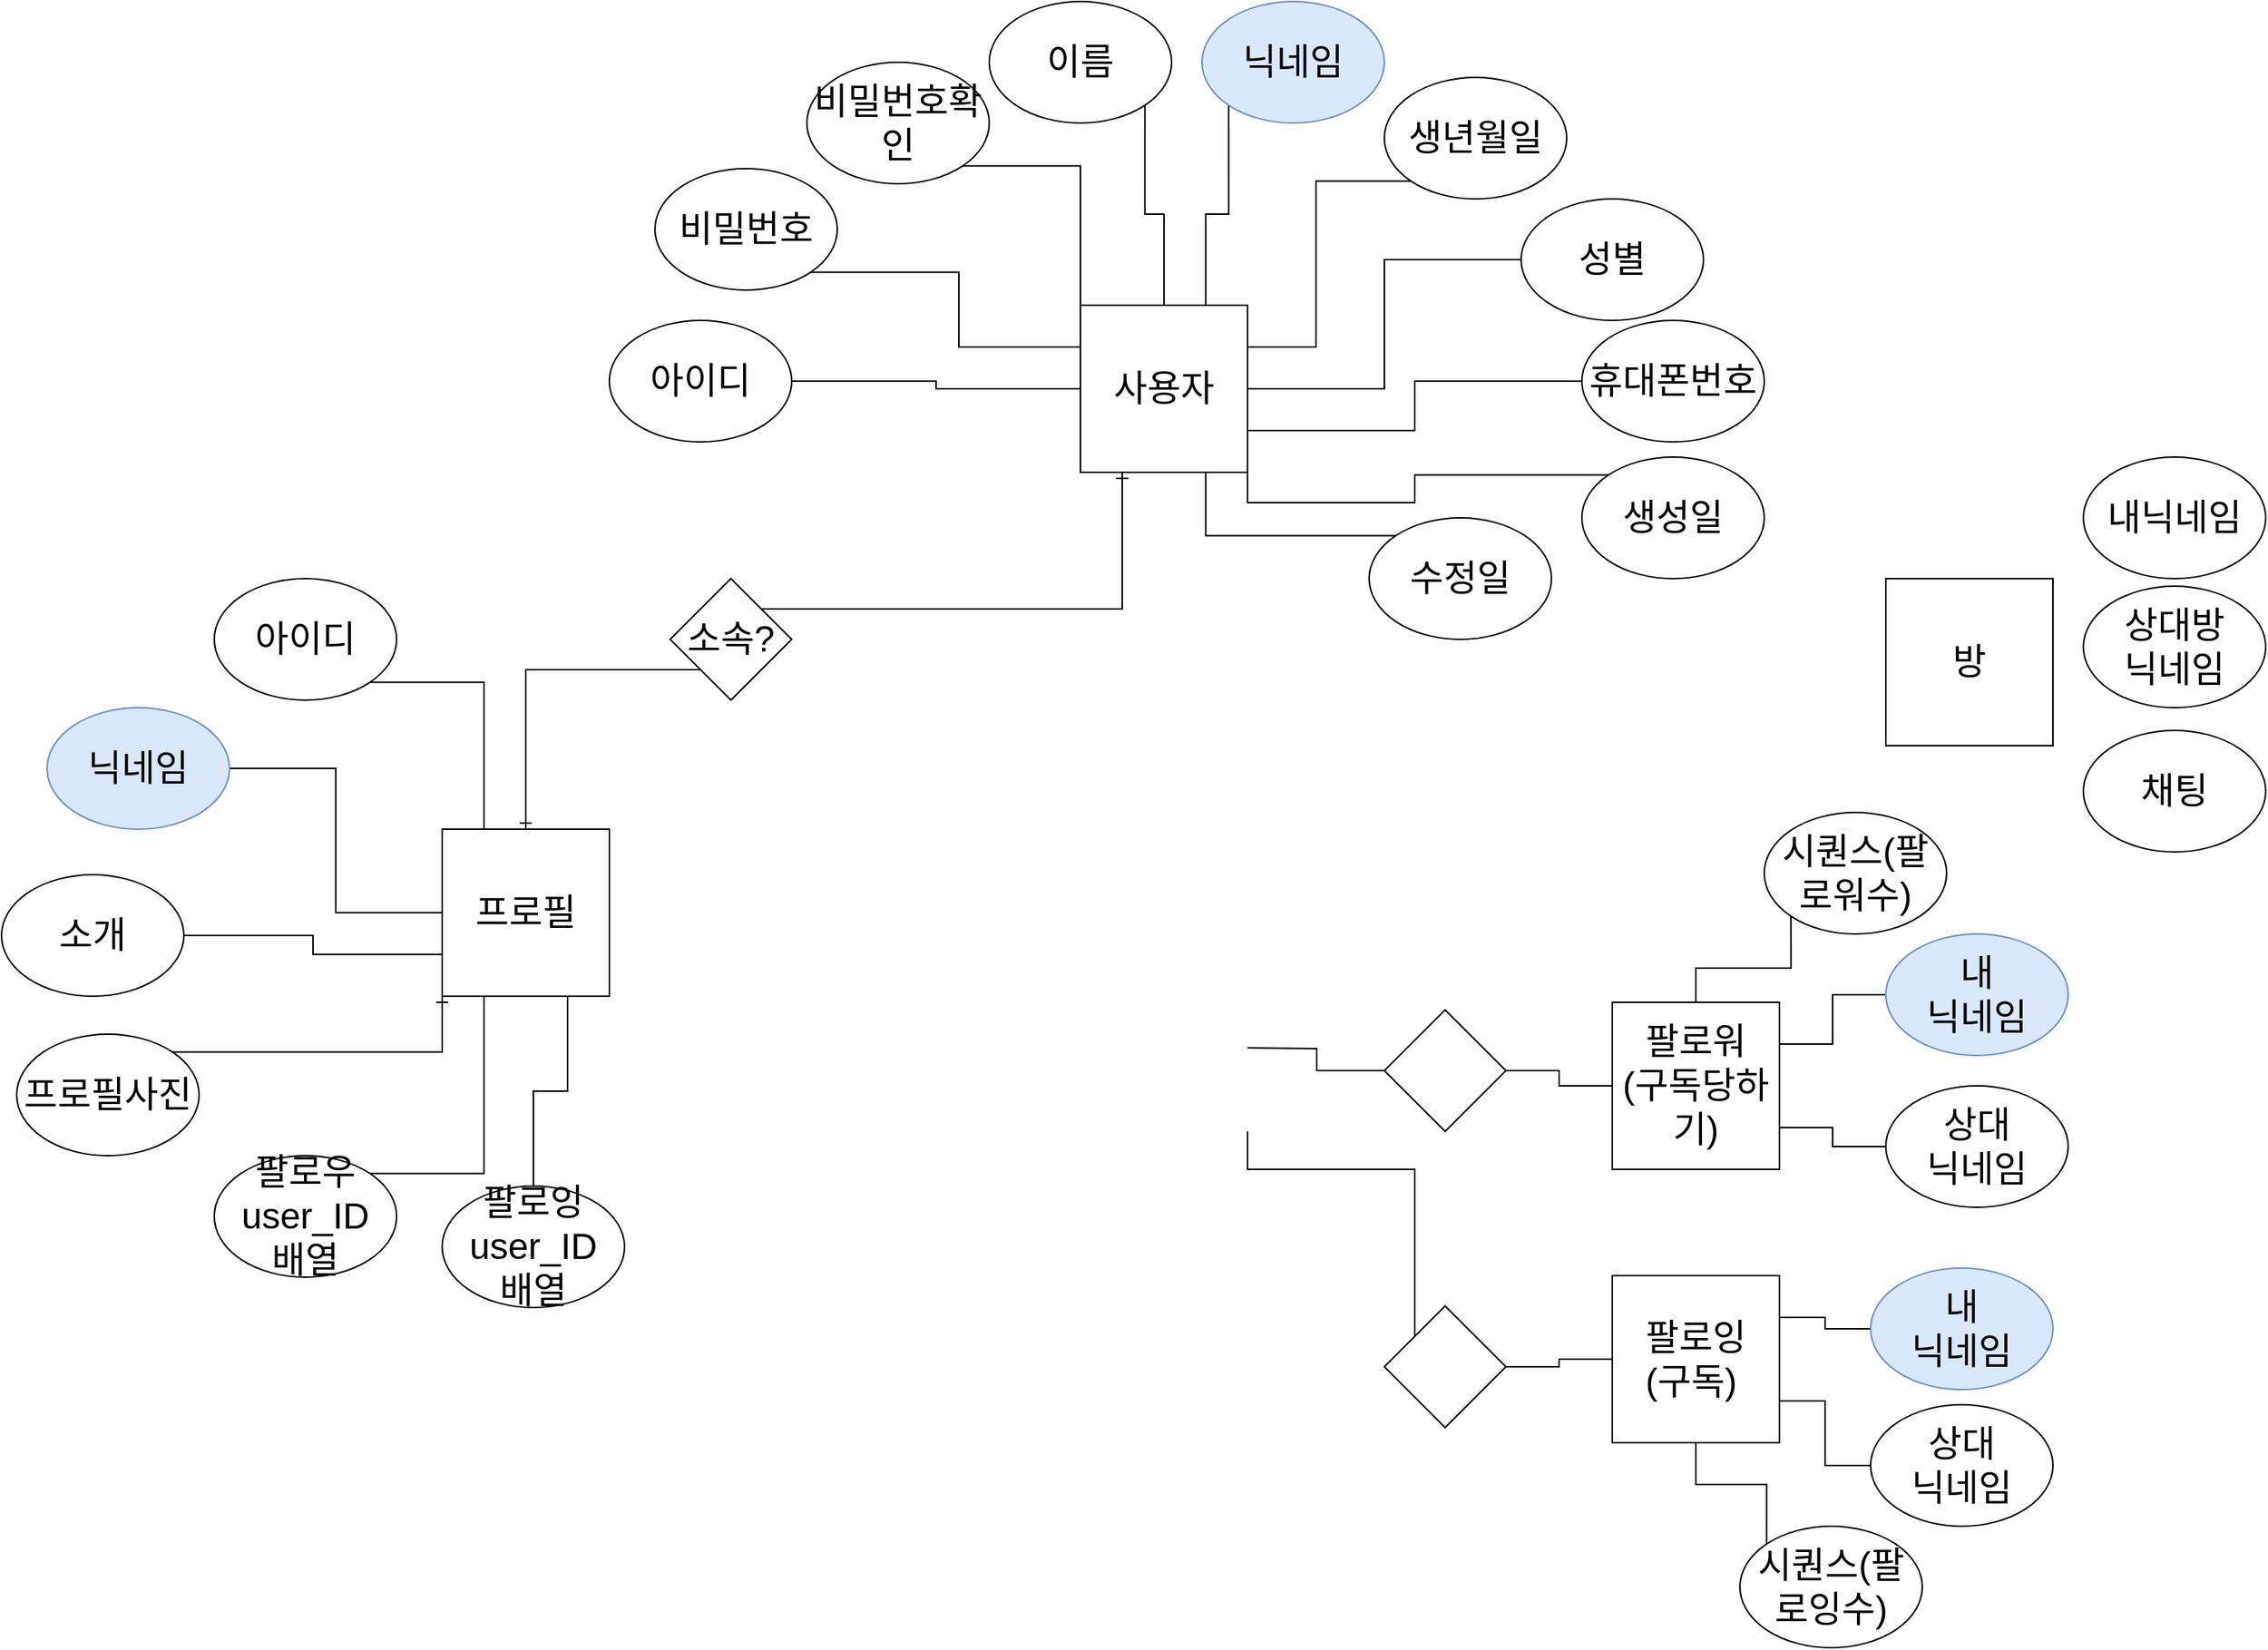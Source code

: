 <mxfile version="14.7.8" type="github">
  <diagram id="8QRSH-10Up09Y32x3_zO" name="Page-1">
    <mxGraphModel dx="2782" dy="1090" grid="1" gridSize="10" guides="1" tooltips="1" connect="1" arrows="1" fold="1" page="1" pageScale="1" pageWidth="827" pageHeight="1169" math="0" shadow="0">
      <root>
        <mxCell id="0" />
        <mxCell id="1" parent="0" />
        <mxCell id="Na6LBBD7Vsr4LCsbZq8r-1" value="&lt;span style=&quot;font-size: 24px&quot;&gt;사용자&lt;/span&gt;" style="whiteSpace=wrap;html=1;aspect=fixed;" vertex="1" parent="1">
          <mxGeometry x="-60" y="250" width="110" height="110" as="geometry" />
        </mxCell>
        <mxCell id="Na6LBBD7Vsr4LCsbZq8r-13" style="edgeStyle=orthogonalEdgeStyle;rounded=0;orthogonalLoop=1;jettySize=auto;html=1;exitX=1;exitY=0.5;exitDx=0;exitDy=0;endArrow=none;endFill=0;" edge="1" parent="1" source="Na6LBBD7Vsr4LCsbZq8r-2" target="Na6LBBD7Vsr4LCsbZq8r-1">
          <mxGeometry relative="1" as="geometry" />
        </mxCell>
        <mxCell id="Na6LBBD7Vsr4LCsbZq8r-2" value="&lt;font style=&quot;font-size: 24px&quot;&gt;아이디&lt;/font&gt;" style="ellipse;whiteSpace=wrap;html=1;" vertex="1" parent="1">
          <mxGeometry x="-370" y="260" width="120" height="80" as="geometry" />
        </mxCell>
        <mxCell id="Na6LBBD7Vsr4LCsbZq8r-15" style="edgeStyle=orthogonalEdgeStyle;rounded=0;orthogonalLoop=1;jettySize=auto;html=1;exitX=1;exitY=1;exitDx=0;exitDy=0;entryX=0;entryY=0;entryDx=0;entryDy=0;endArrow=none;endFill=0;" edge="1" parent="1" source="Na6LBBD7Vsr4LCsbZq8r-4" target="Na6LBBD7Vsr4LCsbZq8r-1">
          <mxGeometry relative="1" as="geometry" />
        </mxCell>
        <mxCell id="Na6LBBD7Vsr4LCsbZq8r-4" value="&lt;font style=&quot;font-size: 24px&quot;&gt;비밀번호확인&lt;/font&gt;" style="ellipse;whiteSpace=wrap;html=1;" vertex="1" parent="1">
          <mxGeometry x="-240" y="90" width="120" height="80" as="geometry" />
        </mxCell>
        <mxCell id="Na6LBBD7Vsr4LCsbZq8r-14" style="edgeStyle=orthogonalEdgeStyle;rounded=0;orthogonalLoop=1;jettySize=auto;html=1;exitX=1;exitY=1;exitDx=0;exitDy=0;entryX=0;entryY=0.25;entryDx=0;entryDy=0;endArrow=none;endFill=0;" edge="1" parent="1" source="Na6LBBD7Vsr4LCsbZq8r-5" target="Na6LBBD7Vsr4LCsbZq8r-1">
          <mxGeometry relative="1" as="geometry" />
        </mxCell>
        <mxCell id="Na6LBBD7Vsr4LCsbZq8r-5" value="&lt;font style=&quot;font-size: 24px&quot;&gt;비밀번호&lt;/font&gt;" style="ellipse;whiteSpace=wrap;html=1;" vertex="1" parent="1">
          <mxGeometry x="-340" y="160" width="120" height="80" as="geometry" />
        </mxCell>
        <mxCell id="Na6LBBD7Vsr4LCsbZq8r-16" style="edgeStyle=orthogonalEdgeStyle;rounded=0;orthogonalLoop=1;jettySize=auto;html=1;exitX=1;exitY=1;exitDx=0;exitDy=0;endArrow=none;endFill=0;" edge="1" parent="1" source="Na6LBBD7Vsr4LCsbZq8r-6" target="Na6LBBD7Vsr4LCsbZq8r-1">
          <mxGeometry relative="1" as="geometry" />
        </mxCell>
        <mxCell id="Na6LBBD7Vsr4LCsbZq8r-6" value="&lt;font style=&quot;font-size: 24px&quot;&gt;이름&lt;/font&gt;" style="ellipse;whiteSpace=wrap;html=1;" vertex="1" parent="1">
          <mxGeometry x="-120" y="50" width="120" height="80" as="geometry" />
        </mxCell>
        <mxCell id="Na6LBBD7Vsr4LCsbZq8r-17" style="edgeStyle=orthogonalEdgeStyle;rounded=0;orthogonalLoop=1;jettySize=auto;html=1;exitX=0;exitY=1;exitDx=0;exitDy=0;entryX=0.75;entryY=0;entryDx=0;entryDy=0;endArrow=none;endFill=0;" edge="1" parent="1" source="Na6LBBD7Vsr4LCsbZq8r-7" target="Na6LBBD7Vsr4LCsbZq8r-1">
          <mxGeometry relative="1" as="geometry" />
        </mxCell>
        <mxCell id="Na6LBBD7Vsr4LCsbZq8r-7" value="&lt;font style=&quot;font-size: 24px&quot;&gt;닉네임&lt;/font&gt;" style="ellipse;whiteSpace=wrap;html=1;fillColor=#dae8fc;strokeColor=#6c8ebf;" vertex="1" parent="1">
          <mxGeometry x="20" y="50" width="120" height="80" as="geometry" />
        </mxCell>
        <mxCell id="Na6LBBD7Vsr4LCsbZq8r-18" style="edgeStyle=orthogonalEdgeStyle;rounded=0;orthogonalLoop=1;jettySize=auto;html=1;exitX=0;exitY=1;exitDx=0;exitDy=0;entryX=1;entryY=0.25;entryDx=0;entryDy=0;endArrow=none;endFill=0;" edge="1" parent="1" source="Na6LBBD7Vsr4LCsbZq8r-8" target="Na6LBBD7Vsr4LCsbZq8r-1">
          <mxGeometry relative="1" as="geometry" />
        </mxCell>
        <mxCell id="Na6LBBD7Vsr4LCsbZq8r-8" value="&lt;font style=&quot;font-size: 24px&quot;&gt;생년월일&lt;/font&gt;" style="ellipse;whiteSpace=wrap;html=1;" vertex="1" parent="1">
          <mxGeometry x="140" y="100" width="120" height="80" as="geometry" />
        </mxCell>
        <mxCell id="Na6LBBD7Vsr4LCsbZq8r-19" style="edgeStyle=orthogonalEdgeStyle;rounded=0;orthogonalLoop=1;jettySize=auto;html=1;exitX=0;exitY=0.5;exitDx=0;exitDy=0;entryX=1;entryY=0.5;entryDx=0;entryDy=0;endArrow=none;endFill=0;" edge="1" parent="1" source="Na6LBBD7Vsr4LCsbZq8r-9" target="Na6LBBD7Vsr4LCsbZq8r-1">
          <mxGeometry relative="1" as="geometry" />
        </mxCell>
        <mxCell id="Na6LBBD7Vsr4LCsbZq8r-9" value="&lt;font style=&quot;font-size: 24px&quot;&gt;성별&lt;/font&gt;" style="ellipse;whiteSpace=wrap;html=1;" vertex="1" parent="1">
          <mxGeometry x="230" y="180" width="120" height="80" as="geometry" />
        </mxCell>
        <mxCell id="Na6LBBD7Vsr4LCsbZq8r-20" style="edgeStyle=orthogonalEdgeStyle;rounded=0;orthogonalLoop=1;jettySize=auto;html=1;exitX=0;exitY=0.5;exitDx=0;exitDy=0;entryX=1;entryY=0.75;entryDx=0;entryDy=0;endArrow=none;endFill=0;" edge="1" parent="1" source="Na6LBBD7Vsr4LCsbZq8r-12" target="Na6LBBD7Vsr4LCsbZq8r-1">
          <mxGeometry relative="1" as="geometry" />
        </mxCell>
        <mxCell id="Na6LBBD7Vsr4LCsbZq8r-12" value="&lt;span style=&quot;font-size: 24px&quot;&gt;휴대폰번호&lt;/span&gt;" style="ellipse;whiteSpace=wrap;html=1;" vertex="1" parent="1">
          <mxGeometry x="270" y="260" width="120" height="80" as="geometry" />
        </mxCell>
        <mxCell id="Na6LBBD7Vsr4LCsbZq8r-21" value="&lt;span style=&quot;font-size: 24px&quot;&gt;프로필&lt;br&gt;&lt;/span&gt;" style="whiteSpace=wrap;html=1;aspect=fixed;" vertex="1" parent="1">
          <mxGeometry x="-480" y="595" width="110" height="110" as="geometry" />
        </mxCell>
        <mxCell id="Na6LBBD7Vsr4LCsbZq8r-25" style="edgeStyle=orthogonalEdgeStyle;rounded=0;orthogonalLoop=1;jettySize=auto;html=1;exitX=1;exitY=0.5;exitDx=0;exitDy=0;endArrow=none;endFill=0;" edge="1" parent="1" source="Na6LBBD7Vsr4LCsbZq8r-22" target="Na6LBBD7Vsr4LCsbZq8r-21">
          <mxGeometry relative="1" as="geometry" />
        </mxCell>
        <mxCell id="Na6LBBD7Vsr4LCsbZq8r-22" value="&lt;font style=&quot;font-size: 24px&quot;&gt;닉네임&lt;/font&gt;" style="ellipse;whiteSpace=wrap;html=1;fillColor=#dae8fc;strokeColor=#6c8ebf;" vertex="1" parent="1">
          <mxGeometry x="-740" y="515" width="120" height="80" as="geometry" />
        </mxCell>
        <mxCell id="Na6LBBD7Vsr4LCsbZq8r-74" style="edgeStyle=orthogonalEdgeStyle;rounded=0;orthogonalLoop=1;jettySize=auto;html=1;exitX=1;exitY=0.5;exitDx=0;exitDy=0;entryX=0;entryY=0.75;entryDx=0;entryDy=0;endArrow=none;endFill=0;" edge="1" parent="1" source="Na6LBBD7Vsr4LCsbZq8r-24" target="Na6LBBD7Vsr4LCsbZq8r-21">
          <mxGeometry relative="1" as="geometry" />
        </mxCell>
        <mxCell id="Na6LBBD7Vsr4LCsbZq8r-24" value="&lt;font style=&quot;font-size: 24px&quot;&gt;소개&lt;/font&gt;" style="ellipse;whiteSpace=wrap;html=1;" vertex="1" parent="1">
          <mxGeometry x="-770" y="625" width="120" height="80" as="geometry" />
        </mxCell>
        <mxCell id="Na6LBBD7Vsr4LCsbZq8r-31" style="edgeStyle=orthogonalEdgeStyle;rounded=0;orthogonalLoop=1;jettySize=auto;html=1;exitX=1;exitY=0;exitDx=0;exitDy=0;entryX=0.25;entryY=1;entryDx=0;entryDy=0;endArrow=ERone;endFill=0;" edge="1" parent="1" source="Na6LBBD7Vsr4LCsbZq8r-30" target="Na6LBBD7Vsr4LCsbZq8r-1">
          <mxGeometry relative="1" as="geometry" />
        </mxCell>
        <mxCell id="Na6LBBD7Vsr4LCsbZq8r-32" style="edgeStyle=orthogonalEdgeStyle;rounded=0;orthogonalLoop=1;jettySize=auto;html=1;exitX=0;exitY=1;exitDx=0;exitDy=0;entryX=0.5;entryY=0;entryDx=0;entryDy=0;endArrow=ERone;endFill=0;" edge="1" parent="1" source="Na6LBBD7Vsr4LCsbZq8r-30" target="Na6LBBD7Vsr4LCsbZq8r-21">
          <mxGeometry relative="1" as="geometry" />
        </mxCell>
        <mxCell id="Na6LBBD7Vsr4LCsbZq8r-30" value="&lt;font style=&quot;font-size: 24px&quot;&gt;소속?&lt;/font&gt;" style="rhombus;whiteSpace=wrap;html=1;" vertex="1" parent="1">
          <mxGeometry x="-330" y="430" width="80" height="80" as="geometry" />
        </mxCell>
        <mxCell id="Na6LBBD7Vsr4LCsbZq8r-107" style="edgeStyle=orthogonalEdgeStyle;rounded=0;orthogonalLoop=1;jettySize=auto;html=1;exitX=1;exitY=0;exitDx=0;exitDy=0;entryX=0;entryY=1;entryDx=0;entryDy=0;endArrow=ERone;endFill=0;" edge="1" parent="1" source="Na6LBBD7Vsr4LCsbZq8r-40" target="Na6LBBD7Vsr4LCsbZq8r-21">
          <mxGeometry relative="1" as="geometry" />
        </mxCell>
        <mxCell id="Na6LBBD7Vsr4LCsbZq8r-40" value="&lt;font style=&quot;font-size: 24px&quot;&gt;프로필사진&lt;/font&gt;" style="ellipse;whiteSpace=wrap;html=1;" vertex="1" parent="1">
          <mxGeometry x="-760" y="730" width="120" height="80" as="geometry" />
        </mxCell>
        <mxCell id="Na6LBBD7Vsr4LCsbZq8r-61" value="&lt;span style=&quot;font-size: 24px&quot;&gt;방&lt;br&gt;&lt;/span&gt;" style="whiteSpace=wrap;html=1;aspect=fixed;" vertex="1" parent="1">
          <mxGeometry x="470" y="430" width="110" height="110" as="geometry" />
        </mxCell>
        <mxCell id="Na6LBBD7Vsr4LCsbZq8r-62" value="&lt;font style=&quot;font-size: 24px&quot;&gt;내닉네임&lt;/font&gt;&lt;span style=&quot;color: rgba(0 , 0 , 0 , 0) ; font-family: monospace ; font-size: 0px&quot;&gt;%3CmxGraphModel%3E%3Croot%3E%3CmxCell%20id%3D%220%22%2F%3E%3CmxCell%20id%3D%221%22%20parent%3D%220%22%2F%3E%3CmxCell%20id%3D%222%22%20value%3D%22%26lt%3Bfont%20style%3D%26quot%3Bfont-size%3A%2024px%26quot%3B%26gt%3B%EC%84%B1%EB%B3%84%26lt%3B%2Ffont%26gt%3B%22%20style%3D%22ellipse%3BwhiteSpace%3Dwrap%3Bhtml%3D1%3B%22%20vertex%3D%221%22%20parent%3D%221%22%3E%3CmxGeometry%20x%3D%22230%22%20y%3D%22180%22%20width%3D%22120%22%20height%3D%2280%22%20as%3D%22geometry%22%2F%3E%3C%2FmxCell%3E%3C%2Froot%3E%3C%2FmxGraphModel%3E&lt;/span&gt;" style="ellipse;whiteSpace=wrap;html=1;" vertex="1" parent="1">
          <mxGeometry x="600" y="350" width="120" height="80" as="geometry" />
        </mxCell>
        <mxCell id="Na6LBBD7Vsr4LCsbZq8r-63" value="&lt;font style=&quot;font-size: 24px&quot;&gt;상대방&lt;br&gt;닉네임&lt;/font&gt;&lt;span style=&quot;color: rgba(0 , 0 , 0 , 0) ; font-family: monospace ; font-size: 0px&quot;&gt;%3CmxGraphModel%3E%3Croot%3E%3CmxCell%20id%3D%220%22%2F%3E%3CmxCell%20id%3D%221%22%20parent%3D%220%22%2F%3E%3CmxCell%20id%3D%222%22%20value%3D%22%26lt%3Bfont%20style%3D%26quot%3Bfont-size%3A%2024px%26quot%3B%26gt%3B%EC%84%B1%EB%B3%84%26lt%3B%2Ffont%26gt%3B%22%20style%3D%22ellipse%3BwhiteSpace%3Dwrap%3Bhtml%3D1%3B%22%20vertex%3D%221%22%20parent%3D%221%22%3E%3CmxGeometry%20x%3D%22230%22%20y%3D%22180%22%20width%3D%22120%22%20height%3D%2280%22%20as%3D%22geometry%22%2F%3E%3C%2FmxCell%3E%3C%2Froot%3E%3C%2FmxGraphModel%3E&lt;/span&gt;" style="ellipse;whiteSpace=wrap;html=1;" vertex="1" parent="1">
          <mxGeometry x="600" y="435" width="120" height="80" as="geometry" />
        </mxCell>
        <mxCell id="Na6LBBD7Vsr4LCsbZq8r-70" value="&lt;span style=&quot;font-size: 24px&quot;&gt;채팅&lt;/span&gt;" style="ellipse;whiteSpace=wrap;html=1;" vertex="1" parent="1">
          <mxGeometry x="600" y="530" width="120" height="80" as="geometry" />
        </mxCell>
        <mxCell id="Na6LBBD7Vsr4LCsbZq8r-73" style="edgeStyle=orthogonalEdgeStyle;rounded=0;orthogonalLoop=1;jettySize=auto;html=1;exitX=1;exitY=1;exitDx=0;exitDy=0;entryX=0.25;entryY=0;entryDx=0;entryDy=0;endArrow=none;endFill=0;" edge="1" parent="1" source="Na6LBBD7Vsr4LCsbZq8r-72" target="Na6LBBD7Vsr4LCsbZq8r-21">
          <mxGeometry relative="1" as="geometry" />
        </mxCell>
        <mxCell id="Na6LBBD7Vsr4LCsbZq8r-72" value="&lt;span style=&quot;font-size: 24px&quot;&gt;아이디&lt;/span&gt;" style="ellipse;whiteSpace=wrap;html=1;" vertex="1" parent="1">
          <mxGeometry x="-630" y="430" width="120" height="80" as="geometry" />
        </mxCell>
        <mxCell id="Na6LBBD7Vsr4LCsbZq8r-77" style="edgeStyle=orthogonalEdgeStyle;rounded=0;orthogonalLoop=1;jettySize=auto;html=1;exitX=1;exitY=0;exitDx=0;exitDy=0;entryX=0.25;entryY=1;entryDx=0;entryDy=0;endArrow=none;endFill=0;" edge="1" parent="1" source="Na6LBBD7Vsr4LCsbZq8r-76" target="Na6LBBD7Vsr4LCsbZq8r-21">
          <mxGeometry relative="1" as="geometry" />
        </mxCell>
        <mxCell id="Na6LBBD7Vsr4LCsbZq8r-76" value="&lt;span style=&quot;font-size: 24px&quot;&gt;팔로우 user_ID&lt;br&gt;배열&lt;br&gt;&lt;/span&gt;" style="ellipse;whiteSpace=wrap;html=1;" vertex="1" parent="1">
          <mxGeometry x="-630" y="810" width="120" height="80" as="geometry" />
        </mxCell>
        <mxCell id="Na6LBBD7Vsr4LCsbZq8r-79" style="edgeStyle=orthogonalEdgeStyle;rounded=0;orthogonalLoop=1;jettySize=auto;html=1;exitX=0.5;exitY=0;exitDx=0;exitDy=0;entryX=0.75;entryY=1;entryDx=0;entryDy=0;endArrow=none;endFill=0;" edge="1" parent="1" source="Na6LBBD7Vsr4LCsbZq8r-78" target="Na6LBBD7Vsr4LCsbZq8r-21">
          <mxGeometry relative="1" as="geometry" />
        </mxCell>
        <mxCell id="Na6LBBD7Vsr4LCsbZq8r-78" value="&lt;span style=&quot;font-size: 24px&quot;&gt;팔로잉 user_ID&lt;br&gt;배열&lt;br&gt;&lt;/span&gt;" style="ellipse;whiteSpace=wrap;html=1;" vertex="1" parent="1">
          <mxGeometry x="-480" y="830" width="120" height="80" as="geometry" />
        </mxCell>
        <mxCell id="Na6LBBD7Vsr4LCsbZq8r-84" style="edgeStyle=orthogonalEdgeStyle;rounded=0;orthogonalLoop=1;jettySize=auto;html=1;exitX=1;exitY=0.5;exitDx=0;exitDy=0;entryX=0;entryY=0.5;entryDx=0;entryDy=0;endArrow=none;endFill=0;" edge="1" parent="1" target="Na6LBBD7Vsr4LCsbZq8r-101">
          <mxGeometry relative="1" as="geometry">
            <mxPoint x="50" y="739" as="sourcePoint" />
          </mxGeometry>
        </mxCell>
        <mxCell id="Na6LBBD7Vsr4LCsbZq8r-85" style="edgeStyle=orthogonalEdgeStyle;rounded=0;orthogonalLoop=1;jettySize=auto;html=1;exitX=1;exitY=1;exitDx=0;exitDy=0;entryX=0;entryY=0;entryDx=0;entryDy=0;endArrow=none;endFill=0;" edge="1" parent="1" target="Na6LBBD7Vsr4LCsbZq8r-103">
          <mxGeometry relative="1" as="geometry">
            <mxPoint x="50" y="794" as="sourcePoint" />
            <Array as="points">
              <mxPoint x="50" y="819" />
              <mxPoint x="160" y="819" />
            </Array>
          </mxGeometry>
        </mxCell>
        <mxCell id="Na6LBBD7Vsr4LCsbZq8r-86" value="&lt;span style=&quot;font-size: 24px&quot;&gt;팔로워&lt;br&gt;(구독당하기)&lt;br&gt;&lt;/span&gt;" style="whiteSpace=wrap;html=1;aspect=fixed;" vertex="1" parent="1">
          <mxGeometry x="290" y="709" width="110" height="110" as="geometry" />
        </mxCell>
        <mxCell id="Na6LBBD7Vsr4LCsbZq8r-87" value="&lt;div style=&quot;text-align: left&quot;&gt;&lt;span style=&quot;font-size: 24px&quot;&gt;팔로잉&lt;/span&gt;&lt;/div&gt;&lt;div style=&quot;text-align: left&quot;&gt;&lt;span style=&quot;font-size: 24px&quot;&gt;(구독)&lt;/span&gt;&lt;/div&gt;" style="whiteSpace=wrap;html=1;aspect=fixed;" vertex="1" parent="1">
          <mxGeometry x="290" y="889" width="110" height="110" as="geometry" />
        </mxCell>
        <mxCell id="Na6LBBD7Vsr4LCsbZq8r-88" style="edgeStyle=orthogonalEdgeStyle;rounded=0;orthogonalLoop=1;jettySize=auto;html=1;exitX=0;exitY=0.5;exitDx=0;exitDy=0;entryX=1;entryY=0.25;entryDx=0;entryDy=0;endArrow=none;endFill=0;" edge="1" parent="1" source="Na6LBBD7Vsr4LCsbZq8r-89" target="Na6LBBD7Vsr4LCsbZq8r-86">
          <mxGeometry relative="1" as="geometry" />
        </mxCell>
        <mxCell id="Na6LBBD7Vsr4LCsbZq8r-89" value="&lt;span style=&quot;font-size: 24px&quot;&gt;내&lt;br&gt;닉네임&lt;/span&gt;" style="ellipse;whiteSpace=wrap;html=1;fillColor=#dae8fc;strokeColor=#6c8ebf;" vertex="1" parent="1">
          <mxGeometry x="470" y="664" width="120" height="80" as="geometry" />
        </mxCell>
        <mxCell id="Na6LBBD7Vsr4LCsbZq8r-90" style="edgeStyle=orthogonalEdgeStyle;rounded=0;orthogonalLoop=1;jettySize=auto;html=1;exitX=0;exitY=0.5;exitDx=0;exitDy=0;entryX=1;entryY=0.75;entryDx=0;entryDy=0;endArrow=none;endFill=0;" edge="1" parent="1" source="Na6LBBD7Vsr4LCsbZq8r-91" target="Na6LBBD7Vsr4LCsbZq8r-86">
          <mxGeometry relative="1" as="geometry" />
        </mxCell>
        <mxCell id="Na6LBBD7Vsr4LCsbZq8r-91" value="&lt;span style=&quot;font-size: 24px&quot;&gt;상대&lt;br&gt;닉네임&lt;/span&gt;" style="ellipse;whiteSpace=wrap;html=1;" vertex="1" parent="1">
          <mxGeometry x="470" y="764" width="120" height="80" as="geometry" />
        </mxCell>
        <mxCell id="Na6LBBD7Vsr4LCsbZq8r-92" style="edgeStyle=orthogonalEdgeStyle;rounded=0;orthogonalLoop=1;jettySize=auto;html=1;exitX=0;exitY=0.5;exitDx=0;exitDy=0;entryX=1;entryY=0.25;entryDx=0;entryDy=0;endArrow=none;endFill=0;" edge="1" parent="1" source="Na6LBBD7Vsr4LCsbZq8r-93" target="Na6LBBD7Vsr4LCsbZq8r-87">
          <mxGeometry relative="1" as="geometry" />
        </mxCell>
        <mxCell id="Na6LBBD7Vsr4LCsbZq8r-93" value="&lt;span style=&quot;font-size: 24px&quot;&gt;내&lt;br&gt;닉네임&lt;/span&gt;" style="ellipse;whiteSpace=wrap;html=1;fillColor=#dae8fc;strokeColor=#6c8ebf;" vertex="1" parent="1">
          <mxGeometry x="460" y="884" width="120" height="80" as="geometry" />
        </mxCell>
        <mxCell id="Na6LBBD7Vsr4LCsbZq8r-94" style="edgeStyle=orthogonalEdgeStyle;rounded=0;orthogonalLoop=1;jettySize=auto;html=1;exitX=0;exitY=0.5;exitDx=0;exitDy=0;entryX=1;entryY=0.75;entryDx=0;entryDy=0;endArrow=none;endFill=0;" edge="1" parent="1" source="Na6LBBD7Vsr4LCsbZq8r-95" target="Na6LBBD7Vsr4LCsbZq8r-87">
          <mxGeometry relative="1" as="geometry" />
        </mxCell>
        <mxCell id="Na6LBBD7Vsr4LCsbZq8r-95" value="&lt;span style=&quot;font-size: 24px&quot;&gt;상대&lt;br&gt;닉네임&lt;/span&gt;" style="ellipse;whiteSpace=wrap;html=1;" vertex="1" parent="1">
          <mxGeometry x="460" y="974" width="120" height="80" as="geometry" />
        </mxCell>
        <mxCell id="Na6LBBD7Vsr4LCsbZq8r-96" style="edgeStyle=orthogonalEdgeStyle;rounded=0;orthogonalLoop=1;jettySize=auto;html=1;exitX=0;exitY=1;exitDx=0;exitDy=0;endArrow=none;endFill=0;entryX=0.5;entryY=0;entryDx=0;entryDy=0;" edge="1" parent="1" source="Na6LBBD7Vsr4LCsbZq8r-97" target="Na6LBBD7Vsr4LCsbZq8r-86">
          <mxGeometry relative="1" as="geometry">
            <mxPoint x="340" y="694" as="targetPoint" />
          </mxGeometry>
        </mxCell>
        <mxCell id="Na6LBBD7Vsr4LCsbZq8r-97" value="&lt;span style=&quot;font-size: 24px&quot;&gt;시퀀스(팔로워수)&lt;/span&gt;" style="ellipse;whiteSpace=wrap;html=1;" vertex="1" parent="1">
          <mxGeometry x="390" y="584" width="120" height="80" as="geometry" />
        </mxCell>
        <mxCell id="Na6LBBD7Vsr4LCsbZq8r-98" style="edgeStyle=orthogonalEdgeStyle;rounded=0;orthogonalLoop=1;jettySize=auto;html=1;exitX=0;exitY=0;exitDx=0;exitDy=0;entryX=0.5;entryY=1;entryDx=0;entryDy=0;endArrow=none;endFill=0;" edge="1" parent="1" source="Na6LBBD7Vsr4LCsbZq8r-99" target="Na6LBBD7Vsr4LCsbZq8r-87">
          <mxGeometry relative="1" as="geometry" />
        </mxCell>
        <mxCell id="Na6LBBD7Vsr4LCsbZq8r-99" value="&lt;span style=&quot;font-size: 24px&quot;&gt;시퀀스(팔로잉수)&lt;/span&gt;" style="ellipse;whiteSpace=wrap;html=1;" vertex="1" parent="1">
          <mxGeometry x="374" y="1054" width="120" height="80" as="geometry" />
        </mxCell>
        <mxCell id="Na6LBBD7Vsr4LCsbZq8r-100" style="edgeStyle=orthogonalEdgeStyle;rounded=0;orthogonalLoop=1;jettySize=auto;html=1;exitX=1;exitY=0.5;exitDx=0;exitDy=0;entryX=0;entryY=0.5;entryDx=0;entryDy=0;endArrow=none;endFill=0;" edge="1" parent="1" source="Na6LBBD7Vsr4LCsbZq8r-101" target="Na6LBBD7Vsr4LCsbZq8r-86">
          <mxGeometry relative="1" as="geometry" />
        </mxCell>
        <mxCell id="Na6LBBD7Vsr4LCsbZq8r-101" value="" style="rhombus;whiteSpace=wrap;html=1;" vertex="1" parent="1">
          <mxGeometry x="140" y="714" width="80" height="80" as="geometry" />
        </mxCell>
        <mxCell id="Na6LBBD7Vsr4LCsbZq8r-102" style="edgeStyle=orthogonalEdgeStyle;rounded=0;orthogonalLoop=1;jettySize=auto;html=1;exitX=1;exitY=0.5;exitDx=0;exitDy=0;entryX=0;entryY=0.5;entryDx=0;entryDy=0;endArrow=none;endFill=0;" edge="1" parent="1" source="Na6LBBD7Vsr4LCsbZq8r-103" target="Na6LBBD7Vsr4LCsbZq8r-87">
          <mxGeometry relative="1" as="geometry" />
        </mxCell>
        <mxCell id="Na6LBBD7Vsr4LCsbZq8r-103" value="" style="rhombus;whiteSpace=wrap;html=1;" vertex="1" parent="1">
          <mxGeometry x="140" y="909" width="80" height="80" as="geometry" />
        </mxCell>
        <mxCell id="Na6LBBD7Vsr4LCsbZq8r-111" style="edgeStyle=orthogonalEdgeStyle;rounded=0;orthogonalLoop=1;jettySize=auto;html=1;exitX=0;exitY=0;exitDx=0;exitDy=0;entryX=1;entryY=1;entryDx=0;entryDy=0;endArrow=none;endFill=0;" edge="1" parent="1" source="Na6LBBD7Vsr4LCsbZq8r-105" target="Na6LBBD7Vsr4LCsbZq8r-1">
          <mxGeometry relative="1" as="geometry" />
        </mxCell>
        <mxCell id="Na6LBBD7Vsr4LCsbZq8r-105" value="&lt;span style=&quot;font-size: 24px&quot;&gt;생성일&lt;/span&gt;" style="ellipse;whiteSpace=wrap;html=1;" vertex="1" parent="1">
          <mxGeometry x="270" y="350" width="120" height="80" as="geometry" />
        </mxCell>
        <mxCell id="Na6LBBD7Vsr4LCsbZq8r-110" style="edgeStyle=orthogonalEdgeStyle;rounded=0;orthogonalLoop=1;jettySize=auto;html=1;exitX=0;exitY=0;exitDx=0;exitDy=0;entryX=0.75;entryY=1;entryDx=0;entryDy=0;endArrow=none;endFill=0;" edge="1" parent="1" source="Na6LBBD7Vsr4LCsbZq8r-106" target="Na6LBBD7Vsr4LCsbZq8r-1">
          <mxGeometry relative="1" as="geometry" />
        </mxCell>
        <mxCell id="Na6LBBD7Vsr4LCsbZq8r-106" value="&lt;span style=&quot;font-size: 24px&quot;&gt;수정일&lt;/span&gt;" style="ellipse;whiteSpace=wrap;html=1;" vertex="1" parent="1">
          <mxGeometry x="130" y="390" width="120" height="80" as="geometry" />
        </mxCell>
      </root>
    </mxGraphModel>
  </diagram>
</mxfile>
